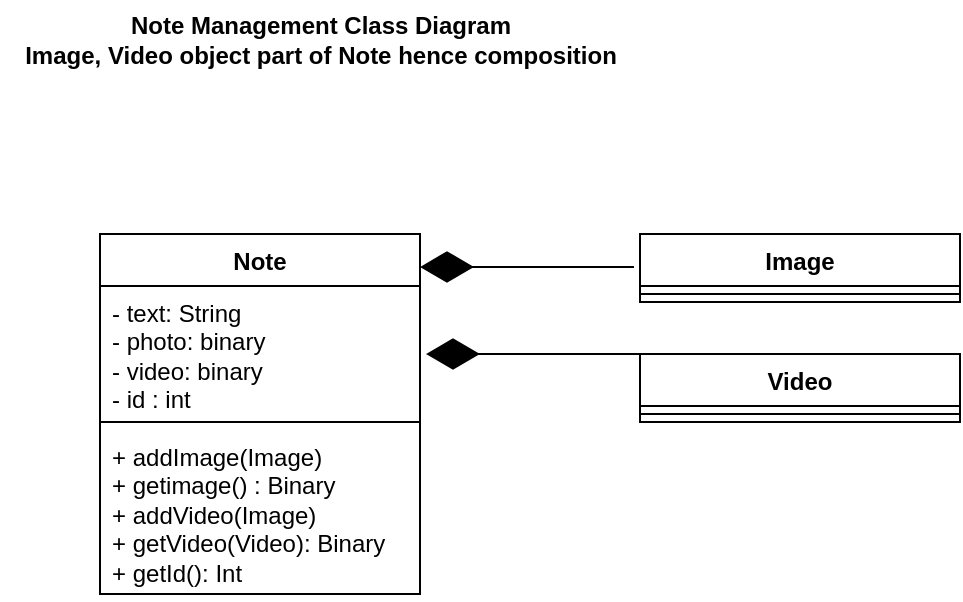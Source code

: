 <mxfile version="26.1.1">
  <diagram name="Page-1" id="gAoktWT6B35TtthdF09S">
    <mxGraphModel dx="1026" dy="650" grid="1" gridSize="10" guides="1" tooltips="1" connect="1" arrows="1" fold="1" page="1" pageScale="1" pageWidth="827" pageHeight="1169" math="0" shadow="0">
      <root>
        <mxCell id="0" />
        <mxCell id="1" parent="0" />
        <mxCell id="p3U5xzzQIN2FxVmxtLhF-1" value="Note" style="swimlane;fontStyle=1;align=center;verticalAlign=top;childLayout=stackLayout;horizontal=1;startSize=26;horizontalStack=0;resizeParent=1;resizeParentMax=0;resizeLast=0;collapsible=1;marginBottom=0;whiteSpace=wrap;html=1;" vertex="1" parent="1">
          <mxGeometry x="120" y="160" width="160" height="180" as="geometry" />
        </mxCell>
        <mxCell id="p3U5xzzQIN2FxVmxtLhF-2" value="- text: String&lt;div&gt;- photo: binary&lt;/div&gt;&lt;div&gt;- video: binary&lt;/div&gt;&lt;div&gt;- id : int&lt;/div&gt;" style="text;strokeColor=none;fillColor=none;align=left;verticalAlign=top;spacingLeft=4;spacingRight=4;overflow=hidden;rotatable=0;points=[[0,0.5],[1,0.5]];portConstraint=eastwest;whiteSpace=wrap;html=1;" vertex="1" parent="p3U5xzzQIN2FxVmxtLhF-1">
          <mxGeometry y="26" width="160" height="64" as="geometry" />
        </mxCell>
        <mxCell id="p3U5xzzQIN2FxVmxtLhF-3" value="" style="line;strokeWidth=1;fillColor=none;align=left;verticalAlign=middle;spacingTop=-1;spacingLeft=3;spacingRight=3;rotatable=0;labelPosition=right;points=[];portConstraint=eastwest;strokeColor=inherit;" vertex="1" parent="p3U5xzzQIN2FxVmxtLhF-1">
          <mxGeometry y="90" width="160" height="8" as="geometry" />
        </mxCell>
        <mxCell id="p3U5xzzQIN2FxVmxtLhF-4" value="+ addImage(Image)&lt;br&gt;+ getimage() : Binary&lt;div&gt;+ addVideo(Image)&lt;/div&gt;&lt;div&gt;+ getVideo(Video): Binary&lt;br&gt;+ getId(): Int&lt;/div&gt;" style="text;strokeColor=none;fillColor=none;align=left;verticalAlign=top;spacingLeft=4;spacingRight=4;overflow=hidden;rotatable=0;points=[[0,0.5],[1,0.5]];portConstraint=eastwest;whiteSpace=wrap;html=1;" vertex="1" parent="p3U5xzzQIN2FxVmxtLhF-1">
          <mxGeometry y="98" width="160" height="82" as="geometry" />
        </mxCell>
        <mxCell id="p3U5xzzQIN2FxVmxtLhF-5" value="Image" style="swimlane;fontStyle=1;align=center;verticalAlign=top;childLayout=stackLayout;horizontal=1;startSize=26;horizontalStack=0;resizeParent=1;resizeParentMax=0;resizeLast=0;collapsible=1;marginBottom=0;whiteSpace=wrap;html=1;" vertex="1" parent="1">
          <mxGeometry x="390" y="160" width="160" height="34" as="geometry" />
        </mxCell>
        <mxCell id="p3U5xzzQIN2FxVmxtLhF-7" value="" style="line;strokeWidth=1;fillColor=none;align=left;verticalAlign=middle;spacingTop=-1;spacingLeft=3;spacingRight=3;rotatable=0;labelPosition=right;points=[];portConstraint=eastwest;strokeColor=inherit;" vertex="1" parent="p3U5xzzQIN2FxVmxtLhF-5">
          <mxGeometry y="26" width="160" height="8" as="geometry" />
        </mxCell>
        <mxCell id="p3U5xzzQIN2FxVmxtLhF-9" value="Video" style="swimlane;fontStyle=1;align=center;verticalAlign=top;childLayout=stackLayout;horizontal=1;startSize=26;horizontalStack=0;resizeParent=1;resizeParentMax=0;resizeLast=0;collapsible=1;marginBottom=0;whiteSpace=wrap;html=1;" vertex="1" parent="1">
          <mxGeometry x="390" y="220" width="160" height="34" as="geometry" />
        </mxCell>
        <mxCell id="p3U5xzzQIN2FxVmxtLhF-11" value="" style="line;strokeWidth=1;fillColor=none;align=left;verticalAlign=middle;spacingTop=-1;spacingLeft=3;spacingRight=3;rotatable=0;labelPosition=right;points=[];portConstraint=eastwest;strokeColor=inherit;" vertex="1" parent="p3U5xzzQIN2FxVmxtLhF-9">
          <mxGeometry y="26" width="160" height="8" as="geometry" />
        </mxCell>
        <mxCell id="p3U5xzzQIN2FxVmxtLhF-13" value="" style="endArrow=diamondThin;endFill=1;endSize=24;html=1;rounded=0;exitX=0;exitY=0;exitDx=0;exitDy=0;" edge="1" parent="1" source="p3U5xzzQIN2FxVmxtLhF-9">
          <mxGeometry width="160" relative="1" as="geometry">
            <mxPoint x="330" y="340" as="sourcePoint" />
            <mxPoint x="283" y="220" as="targetPoint" />
          </mxGeometry>
        </mxCell>
        <mxCell id="p3U5xzzQIN2FxVmxtLhF-14" value="" style="endArrow=diamondThin;endFill=1;endSize=24;html=1;rounded=0;exitX=0;exitY=0;exitDx=0;exitDy=0;" edge="1" parent="1">
          <mxGeometry width="160" relative="1" as="geometry">
            <mxPoint x="387" y="176.5" as="sourcePoint" />
            <mxPoint x="280" y="176.5" as="targetPoint" />
          </mxGeometry>
        </mxCell>
        <mxCell id="p3U5xzzQIN2FxVmxtLhF-15" value="&lt;b&gt;Note Management Class Diagram&lt;br&gt;Image, Video object part of Note hence composition&lt;/b&gt;" style="text;html=1;align=center;verticalAlign=middle;resizable=0;points=[];autosize=1;strokeColor=none;fillColor=none;" vertex="1" parent="1">
          <mxGeometry x="70" y="43" width="320" height="40" as="geometry" />
        </mxCell>
      </root>
    </mxGraphModel>
  </diagram>
</mxfile>
